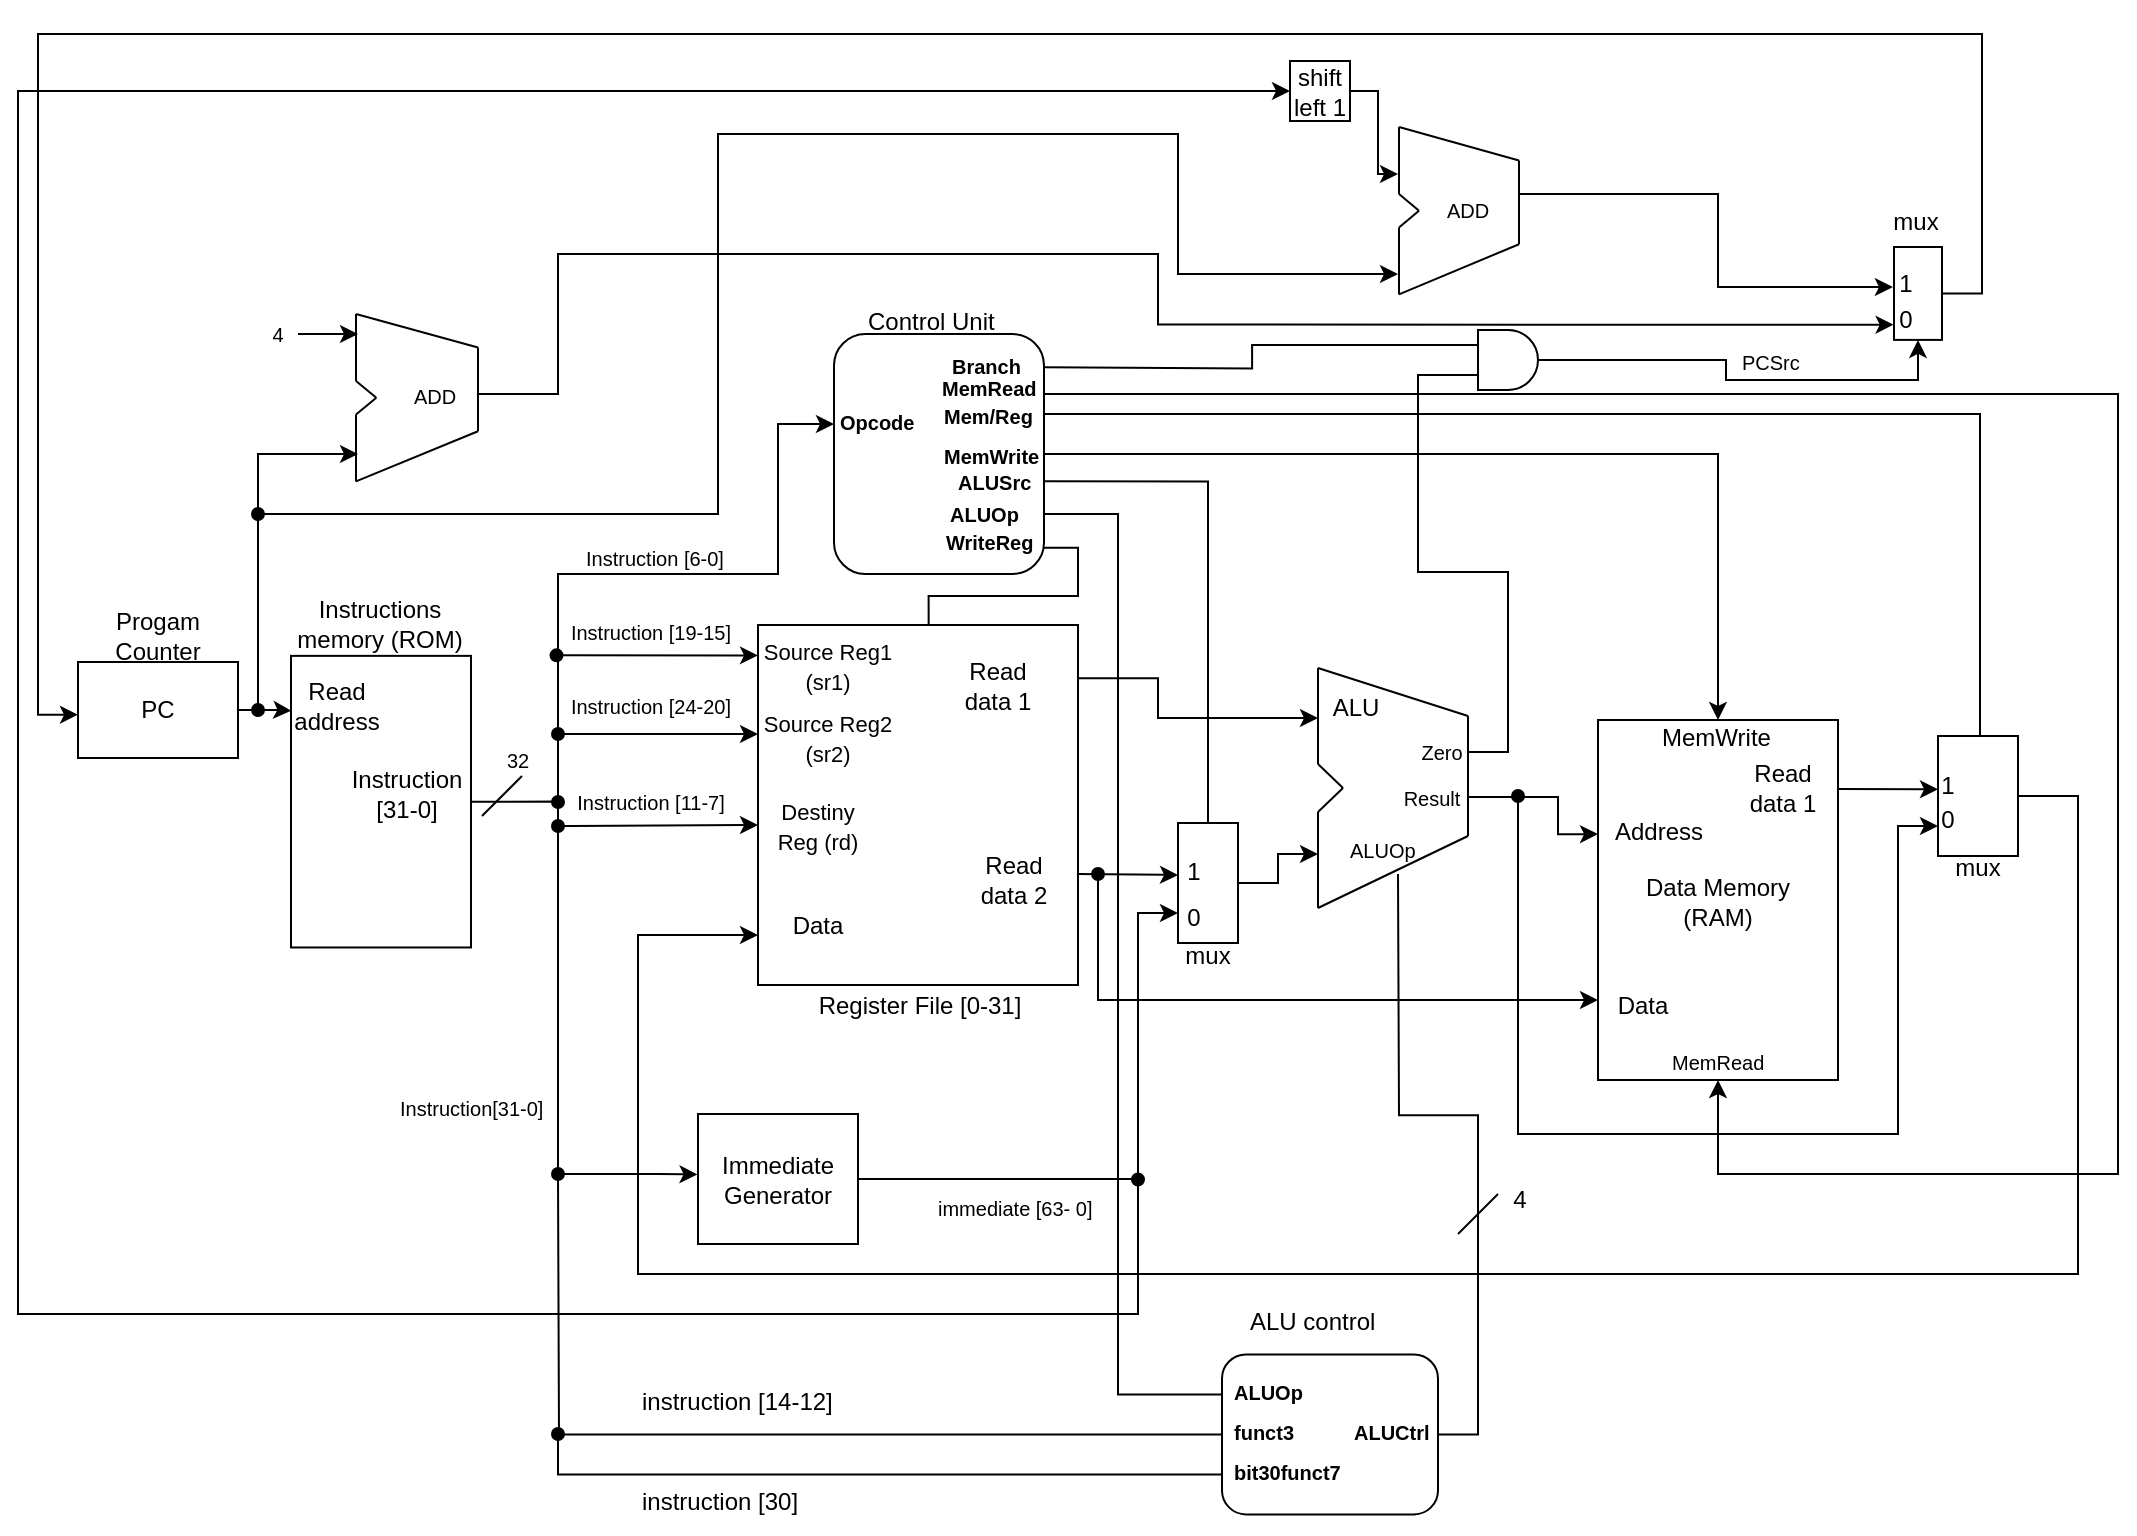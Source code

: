<mxfile version="10.7.2" type="device"><diagram id="mj_oz8QEt7Zsl4Vvilyi" name="Page-1"><mxGraphModel dx="1394" dy="848" grid="1" gridSize="10" guides="1" tooltips="1" connect="1" arrows="1" fold="1" page="1" pageScale="1" pageWidth="1100" pageHeight="850" background="none" math="0" shadow="0"><root><mxCell id="0"/><mxCell id="1" parent="0"/><mxCell id="WeGHuhv9H_qNuYsUMLio-30" value="" style="endArrow=classic;html=1;exitX=1;exitY=0.147;exitDx=0;exitDy=0;exitPerimeter=0;" parent="1" edge="1"><mxGeometry width="50" height="50" relative="1" as="geometry"><mxPoint x="559.953" y="459.988" as="sourcePoint"/><mxPoint x="610" y="460.5" as="targetPoint"/></mxGeometry></mxCell><mxCell id="WeGHuhv9H_qNuYsUMLio-42" value="" style="group" parent="1" vertex="1" connectable="0"><mxGeometry x="400" y="315.5" width="160" height="200" as="geometry"/></mxCell><mxCell id="WeGHuhv9H_qNuYsUMLio-41" value="" style="group" parent="WeGHuhv9H_qNuYsUMLio-42" vertex="1" connectable="0"><mxGeometry width="160" height="200" as="geometry"/></mxCell><mxCell id="WeGHuhv9H_qNuYsUMLio-5" value="" style="rounded=0;whiteSpace=wrap;html=1;" parent="WeGHuhv9H_qNuYsUMLio-41" vertex="1"><mxGeometry y="20" width="160" height="180" as="geometry"/></mxCell><mxCell id="WeGHuhv9H_qNuYsUMLio-6" value="&lt;font style=&quot;font-size: 11px&quot;&gt;Source Reg1 (sr1)&lt;/font&gt;" style="text;html=1;strokeColor=none;fillColor=none;align=center;verticalAlign=middle;whiteSpace=wrap;rounded=0;" parent="WeGHuhv9H_qNuYsUMLio-41" vertex="1"><mxGeometry y="30" width="70" height="20" as="geometry"/></mxCell><mxCell id="WeGHuhv9H_qNuYsUMLio-11" value="&lt;font style=&quot;font-size: 11px&quot;&gt;Source Reg2 (sr2)&lt;/font&gt;" style="text;html=1;strokeColor=none;fillColor=none;align=center;verticalAlign=middle;whiteSpace=wrap;rounded=0;" parent="WeGHuhv9H_qNuYsUMLio-41" vertex="1"><mxGeometry y="66" width="70" height="20" as="geometry"/></mxCell><mxCell id="WeGHuhv9H_qNuYsUMLio-12" value="&lt;font style=&quot;font-size: 11px&quot;&gt;Destiny Reg (rd)&lt;/font&gt;" style="text;html=1;strokeColor=none;fillColor=none;align=center;verticalAlign=middle;whiteSpace=wrap;rounded=0;" parent="WeGHuhv9H_qNuYsUMLio-41" vertex="1"><mxGeometry y="110" width="60" height="20" as="geometry"/></mxCell><mxCell id="WeGHuhv9H_qNuYsUMLio-13" value="Data" style="text;html=1;strokeColor=none;fillColor=none;align=center;verticalAlign=middle;whiteSpace=wrap;rounded=0;" parent="WeGHuhv9H_qNuYsUMLio-41" vertex="1"><mxGeometry y="160" width="60" height="20" as="geometry"/></mxCell><mxCell id="WeGHuhv9H_qNuYsUMLio-14" value="Read &lt;br&gt;data 1" style="text;html=1;strokeColor=none;fillColor=none;align=center;verticalAlign=middle;whiteSpace=wrap;rounded=0;" parent="WeGHuhv9H_qNuYsUMLio-41" vertex="1"><mxGeometry x="90" y="40" width="60" height="20" as="geometry"/></mxCell><mxCell id="WeGHuhv9H_qNuYsUMLio-17" value="Read&lt;br&gt;data 2&lt;br&gt;" style="text;html=1;strokeColor=none;fillColor=none;align=center;verticalAlign=middle;whiteSpace=wrap;rounded=0;" parent="WeGHuhv9H_qNuYsUMLio-41" vertex="1"><mxGeometry x="98" y="137.5" width="60" height="20" as="geometry"/></mxCell><mxCell id="WeGHuhv9H_qNuYsUMLio-62" value="" style="group" parent="1" vertex="1" connectable="0"><mxGeometry x="680" y="357" width="80" height="129" as="geometry"/></mxCell><mxCell id="WeGHuhv9H_qNuYsUMLio-54" value="" style="group" parent="WeGHuhv9H_qNuYsUMLio-62" vertex="1" connectable="0"><mxGeometry width="80" height="129" as="geometry"/></mxCell><mxCell id="WeGHuhv9H_qNuYsUMLio-43" value="" style="endArrow=none;html=1;" parent="WeGHuhv9H_qNuYsUMLio-54" edge="1"><mxGeometry width="50" height="50" relative="1" as="geometry"><mxPoint y="48" as="sourcePoint"/><mxPoint as="targetPoint"/></mxGeometry></mxCell><mxCell id="WeGHuhv9H_qNuYsUMLio-44" value="" style="endArrow=none;html=1;" parent="WeGHuhv9H_qNuYsUMLio-54" edge="1"><mxGeometry width="50" height="50" relative="1" as="geometry"><mxPoint x="12.5" y="60" as="sourcePoint"/><mxPoint y="48" as="targetPoint"/></mxGeometry></mxCell><mxCell id="WeGHuhv9H_qNuYsUMLio-48" value="" style="endArrow=none;html=1;" parent="WeGHuhv9H_qNuYsUMLio-54" edge="1"><mxGeometry width="50" height="50" relative="1" as="geometry"><mxPoint y="72" as="sourcePoint"/><mxPoint x="12.5" y="60" as="targetPoint"/></mxGeometry></mxCell><mxCell id="WeGHuhv9H_qNuYsUMLio-49" value="" style="endArrow=none;html=1;" parent="WeGHuhv9H_qNuYsUMLio-54" edge="1"><mxGeometry width="50" height="50" relative="1" as="geometry"><mxPoint y="120" as="sourcePoint"/><mxPoint y="72" as="targetPoint"/></mxGeometry></mxCell><mxCell id="WeGHuhv9H_qNuYsUMLio-50" value="" style="endArrow=none;html=1;" parent="WeGHuhv9H_qNuYsUMLio-54" edge="1"><mxGeometry width="50" height="50" relative="1" as="geometry"><mxPoint y="120" as="sourcePoint"/><mxPoint x="75" y="84" as="targetPoint"/></mxGeometry></mxCell><mxCell id="WeGHuhv9H_qNuYsUMLio-51" value="" style="endArrow=none;html=1;" parent="WeGHuhv9H_qNuYsUMLio-54" edge="1"><mxGeometry width="50" height="50" relative="1" as="geometry"><mxPoint as="sourcePoint"/><mxPoint x="75" y="24" as="targetPoint"/></mxGeometry></mxCell><mxCell id="WeGHuhv9H_qNuYsUMLio-52" value="" style="endArrow=none;html=1;" parent="WeGHuhv9H_qNuYsUMLio-54" edge="1"><mxGeometry width="50" height="50" relative="1" as="geometry"><mxPoint x="75" y="84" as="sourcePoint"/><mxPoint x="75" y="24" as="targetPoint"/></mxGeometry></mxCell><mxCell id="WeGHuhv9H_qNuYsUMLio-55" value="ALU" style="text;html=1;strokeColor=none;fillColor=none;align=center;verticalAlign=middle;whiteSpace=wrap;rounded=0;" parent="WeGHuhv9H_qNuYsUMLio-54" vertex="1"><mxGeometry y="10" width="37.5" height="20" as="geometry"/></mxCell><mxCell id="WeGHuhv9H_qNuYsUMLio-58" value="&lt;font style=&quot;font-size: 10px&quot;&gt;Zero&lt;/font&gt;" style="text;html=1;strokeColor=none;fillColor=none;align=center;verticalAlign=middle;whiteSpace=wrap;rounded=0;" parent="WeGHuhv9H_qNuYsUMLio-54" vertex="1"><mxGeometry x="48" y="35" width="28" height="14" as="geometry"/></mxCell><mxCell id="WeGHuhv9H_qNuYsUMLio-59" value="&lt;font style=&quot;font-size: 10px&quot;&gt;Result&lt;/font&gt;" style="text;html=1;strokeColor=none;fillColor=none;align=center;verticalAlign=middle;whiteSpace=wrap;rounded=0;" parent="WeGHuhv9H_qNuYsUMLio-54" vertex="1"><mxGeometry x="38.036" y="57.5" width="37.5" height="14" as="geometry"/></mxCell><mxCell id="WeGHuhv9H_qNuYsUMLio-312" value="&lt;font style=&quot;font-size: 10px&quot;&gt;ALUOp&lt;/font&gt;" style="text;html=1;" parent="WeGHuhv9H_qNuYsUMLio-54" vertex="1"><mxGeometry x="14" y="76.5" width="44" height="20" as="geometry"/></mxCell><mxCell id="WeGHuhv9H_qNuYsUMLio-81" value="" style="group" parent="1" vertex="1" connectable="0"><mxGeometry x="159" y="340" width="131" height="162" as="geometry"/></mxCell><mxCell id="WeGHuhv9H_qNuYsUMLio-82" value="" style="group" parent="WeGHuhv9H_qNuYsUMLio-81" vertex="1" connectable="0"><mxGeometry width="131" height="162" as="geometry"/></mxCell><mxCell id="WeGHuhv9H_qNuYsUMLio-91" value="" style="group" parent="WeGHuhv9H_qNuYsUMLio-82" vertex="1" connectable="0"><mxGeometry x="7.5" y="-9.72" width="90" height="166.455" as="geometry"/></mxCell><mxCell id="WeGHuhv9H_qNuYsUMLio-83" value="" style="rounded=0;whiteSpace=wrap;html=1;" parent="WeGHuhv9H_qNuYsUMLio-91" vertex="1"><mxGeometry y="20.655" width="90" height="145.8" as="geometry"/></mxCell><mxCell id="WeGHuhv9H_qNuYsUMLio-84" value="Read address" style="text;html=1;strokeColor=none;fillColor=none;align=center;verticalAlign=middle;whiteSpace=wrap;rounded=0;" parent="WeGHuhv9H_qNuYsUMLio-91" vertex="1"><mxGeometry y="37.755" width="45" height="16.2" as="geometry"/></mxCell><mxCell id="WeGHuhv9H_qNuYsUMLio-88" value="Instruction&lt;br&gt;[31-0]&lt;br&gt;" style="text;html=1;strokeColor=none;fillColor=none;align=center;verticalAlign=middle;whiteSpace=wrap;rounded=0;" parent="WeGHuhv9H_qNuYsUMLio-91" vertex="1"><mxGeometry x="35.375" y="82.07" width="45" height="16.2" as="geometry"/></mxCell><mxCell id="WeGHuhv9H_qNuYsUMLio-90" value="Instructions memory (ROM)" style="text;html=1;strokeColor=none;fillColor=none;align=center;verticalAlign=middle;whiteSpace=wrap;rounded=0;" parent="WeGHuhv9H_qNuYsUMLio-91" vertex="1"><mxGeometry x="1.875" y="-3" width="86.25" height="16.2" as="geometry"/></mxCell><mxCell id="WeGHuhv9H_qNuYsUMLio-132" value="" style="endArrow=none;html=1;" parent="WeGHuhv9H_qNuYsUMLio-82" edge="1"><mxGeometry width="50" height="50" relative="1" as="geometry"><mxPoint x="103" y="91" as="sourcePoint"/><mxPoint x="123" y="71" as="targetPoint"/></mxGeometry></mxCell><mxCell id="WeGHuhv9H_qNuYsUMLio-133" value="&lt;font style=&quot;font-size: 10px&quot;&gt;32&lt;/font&gt;" style="text;html=1;strokeColor=none;fillColor=none;align=center;verticalAlign=middle;whiteSpace=wrap;rounded=0;" parent="WeGHuhv9H_qNuYsUMLio-82" vertex="1"><mxGeometry x="111" y="52.5" width="20" height="20" as="geometry"/></mxCell><mxCell id="WeGHuhv9H_qNuYsUMLio-105" value="" style="edgeStyle=orthogonalEdgeStyle;rounded=0;orthogonalLoop=1;jettySize=auto;html=1;strokeWidth=1;entryX=0.002;entryY=0.188;entryDx=0;entryDy=0;entryPerimeter=0;" parent="1" source="WeGHuhv9H_qNuYsUMLio-104" target="WeGHuhv9H_qNuYsUMLio-83" edge="1"><mxGeometry relative="1" as="geometry"/></mxCell><mxCell id="WeGHuhv9H_qNuYsUMLio-126" style="edgeStyle=orthogonalEdgeStyle;rounded=0;orthogonalLoop=1;jettySize=auto;html=1;strokeWidth=1;startArrow=oval;startFill=1;" parent="1" edge="1"><mxGeometry relative="1" as="geometry"><mxPoint x="200" y="250" as="targetPoint"/><mxPoint x="150" y="378" as="sourcePoint"/><Array as="points"><mxPoint x="150" y="378"/><mxPoint x="150" y="250"/></Array></mxGeometry></mxCell><mxCell id="WeGHuhv9H_qNuYsUMLio-104" value="PC" style="rounded=0;whiteSpace=wrap;html=1;" parent="1" vertex="1"><mxGeometry x="60" y="354" width="80" height="48" as="geometry"/></mxCell><mxCell id="WeGHuhv9H_qNuYsUMLio-118" value="&lt;font style=&quot;font-size: 10px&quot;&gt;4&lt;/font&gt;" style="text;html=1;strokeColor=none;fillColor=none;align=center;verticalAlign=middle;whiteSpace=wrap;rounded=0;" parent="1" vertex="1"><mxGeometry x="150" y="180" width="20" height="20" as="geometry"/></mxCell><mxCell id="WeGHuhv9H_qNuYsUMLio-106" value="" style="group" parent="1" vertex="1" connectable="0"><mxGeometry x="199" y="180" width="61" height="90" as="geometry"/></mxCell><mxCell id="WeGHuhv9H_qNuYsUMLio-107" value="" style="group" parent="WeGHuhv9H_qNuYsUMLio-106" vertex="1" connectable="0"><mxGeometry width="61" height="90" as="geometry"/></mxCell><mxCell id="WeGHuhv9H_qNuYsUMLio-108" value="" style="endArrow=none;html=1;" parent="WeGHuhv9H_qNuYsUMLio-107" edge="1"><mxGeometry width="50" height="50" relative="1" as="geometry"><mxPoint y="33.488" as="sourcePoint"/><mxPoint as="targetPoint"/></mxGeometry></mxCell><mxCell id="WeGHuhv9H_qNuYsUMLio-109" value="" style="endArrow=none;html=1;" parent="WeGHuhv9H_qNuYsUMLio-107" edge="1"><mxGeometry width="50" height="50" relative="1" as="geometry"><mxPoint x="10.167" y="41.86" as="sourcePoint"/><mxPoint y="33.488" as="targetPoint"/></mxGeometry></mxCell><mxCell id="WeGHuhv9H_qNuYsUMLio-110" value="" style="endArrow=none;html=1;" parent="WeGHuhv9H_qNuYsUMLio-107" edge="1"><mxGeometry width="50" height="50" relative="1" as="geometry"><mxPoint y="50.233" as="sourcePoint"/><mxPoint x="10.167" y="41.86" as="targetPoint"/></mxGeometry></mxCell><mxCell id="WeGHuhv9H_qNuYsUMLio-111" value="" style="endArrow=none;html=1;" parent="WeGHuhv9H_qNuYsUMLio-107" edge="1"><mxGeometry width="50" height="50" relative="1" as="geometry"><mxPoint y="83.721" as="sourcePoint"/><mxPoint y="50.233" as="targetPoint"/></mxGeometry></mxCell><mxCell id="WeGHuhv9H_qNuYsUMLio-112" value="" style="endArrow=none;html=1;" parent="WeGHuhv9H_qNuYsUMLio-107" edge="1"><mxGeometry width="50" height="50" relative="1" as="geometry"><mxPoint y="83.721" as="sourcePoint"/><mxPoint x="61" y="58.605" as="targetPoint"/></mxGeometry></mxCell><mxCell id="WeGHuhv9H_qNuYsUMLio-113" value="" style="endArrow=none;html=1;" parent="WeGHuhv9H_qNuYsUMLio-107" edge="1"><mxGeometry width="50" height="50" relative="1" as="geometry"><mxPoint as="sourcePoint"/><mxPoint x="61" y="16.744" as="targetPoint"/></mxGeometry></mxCell><mxCell id="WeGHuhv9H_qNuYsUMLio-114" value="" style="endArrow=none;html=1;" parent="WeGHuhv9H_qNuYsUMLio-107" edge="1"><mxGeometry width="50" height="50" relative="1" as="geometry"><mxPoint x="61" y="58.605" as="sourcePoint"/><mxPoint x="61" y="16.744" as="targetPoint"/></mxGeometry></mxCell><mxCell id="WeGHuhv9H_qNuYsUMLio-117" value="&lt;font style=&quot;font-size: 10px&quot;&gt;ADD&lt;/font&gt;" style="text;html=1;strokeColor=none;fillColor=none;align=center;verticalAlign=middle;whiteSpace=wrap;rounded=0;" parent="WeGHuhv9H_qNuYsUMLio-107" vertex="1"><mxGeometry x="24.433" y="36.279" width="30.5" height="9.767" as="geometry"/></mxCell><mxCell id="WeGHuhv9H_qNuYsUMLio-129" value="" style="endArrow=classic;html=1;strokeWidth=1;exitX=1;exitY=0.5;exitDx=0;exitDy=0;" parent="1" source="WeGHuhv9H_qNuYsUMLio-118" edge="1"><mxGeometry width="50" height="50" relative="1" as="geometry"><mxPoint x="100" y="270" as="sourcePoint"/><mxPoint x="200" y="190" as="targetPoint"/></mxGeometry></mxCell><mxCell id="WeGHuhv9H_qNuYsUMLio-131" value="Progam Counter" style="text;html=1;strokeColor=none;fillColor=none;align=center;verticalAlign=middle;whiteSpace=wrap;rounded=0;" parent="1" vertex="1"><mxGeometry x="80" y="331" width="40" height="20" as="geometry"/></mxCell><mxCell id="WeGHuhv9H_qNuYsUMLio-134" style="edgeStyle=orthogonalEdgeStyle;rounded=0;orthogonalLoop=1;jettySize=auto;html=1;entryX=0;entryY=0.75;entryDx=0;entryDy=0;strokeWidth=1;exitX=1.003;exitY=0.148;exitDx=0;exitDy=0;exitPerimeter=0;" parent="1" source="WeGHuhv9H_qNuYsUMLio-5" target="WeGHuhv9H_qNuYsUMLio-55" edge="1"><mxGeometry relative="1" as="geometry"><Array as="points"><mxPoint x="600" y="362"/><mxPoint x="600" y="382"/></Array></mxGeometry></mxCell><mxCell id="WeGHuhv9H_qNuYsUMLio-153" style="edgeStyle=orthogonalEdgeStyle;rounded=0;orthogonalLoop=1;jettySize=auto;html=1;strokeWidth=1;entryX=0;entryY=0.75;entryDx=0;entryDy=0;startArrow=oval;startFill=1;" parent="1" target="WeGHuhv9H_qNuYsUMLio-149" edge="1"><mxGeometry relative="1" as="geometry"><mxPoint x="780" y="421" as="sourcePoint"/><Array as="points"><mxPoint x="780" y="590"/><mxPoint x="970" y="590"/><mxPoint x="970" y="436"/></Array></mxGeometry></mxCell><mxCell id="WeGHuhv9H_qNuYsUMLio-152" value="" style="endArrow=classic;html=1;strokeWidth=1;exitX=1.002;exitY=0.192;exitDx=0;exitDy=0;exitPerimeter=0;entryX=0;entryY=0.444;entryDx=0;entryDy=0;entryPerimeter=0;" parent="1" source="WeGHuhv9H_qNuYsUMLio-138" target="WeGHuhv9H_qNuYsUMLio-149" edge="1"><mxGeometry width="50" height="50" relative="1" as="geometry"><mxPoint x="970" y="510" as="sourcePoint"/><mxPoint x="1020" y="460" as="targetPoint"/></mxGeometry></mxCell><mxCell id="WeGHuhv9H_qNuYsUMLio-158" value="" style="group" parent="1" vertex="1" connectable="0"><mxGeometry x="990" y="391" width="40" height="77.5" as="geometry"/></mxCell><mxCell id="WeGHuhv9H_qNuYsUMLio-149" value="" style="rounded=0;whiteSpace=wrap;html=1;" parent="WeGHuhv9H_qNuYsUMLio-158" vertex="1"><mxGeometry width="40" height="60" as="geometry"/></mxCell><mxCell id="WeGHuhv9H_qNuYsUMLio-155" value="1&lt;br&gt;" style="text;html=1;strokeColor=none;fillColor=none;align=center;verticalAlign=middle;whiteSpace=wrap;rounded=0;" parent="WeGHuhv9H_qNuYsUMLio-158" vertex="1"><mxGeometry y="13" width="10" height="23" as="geometry"/></mxCell><mxCell id="WeGHuhv9H_qNuYsUMLio-156" value="0&lt;br&gt;" style="text;html=1;strokeColor=none;fillColor=none;align=center;verticalAlign=middle;whiteSpace=wrap;rounded=0;" parent="WeGHuhv9H_qNuYsUMLio-158" vertex="1"><mxGeometry y="30" width="10" height="23" as="geometry"/></mxCell><mxCell id="WeGHuhv9H_qNuYsUMLio-157" value="mux&lt;br&gt;" style="text;html=1;strokeColor=none;fillColor=none;align=center;verticalAlign=middle;whiteSpace=wrap;rounded=0;" parent="WeGHuhv9H_qNuYsUMLio-158" vertex="1"><mxGeometry x="5" y="54.5" width="30" height="23" as="geometry"/></mxCell><mxCell id="WeGHuhv9H_qNuYsUMLio-159" value="" style="group" parent="1" vertex="1" connectable="0"><mxGeometry x="610" y="434.5" width="40" height="77.5" as="geometry"/></mxCell><mxCell id="WeGHuhv9H_qNuYsUMLio-160" value="" style="rounded=0;whiteSpace=wrap;html=1;" parent="WeGHuhv9H_qNuYsUMLio-159" vertex="1"><mxGeometry width="30" height="60" as="geometry"/></mxCell><mxCell id="WeGHuhv9H_qNuYsUMLio-161" value="1&lt;br&gt;" style="text;html=1;strokeColor=none;fillColor=none;align=center;verticalAlign=middle;whiteSpace=wrap;rounded=0;" parent="WeGHuhv9H_qNuYsUMLio-159" vertex="1"><mxGeometry x="3" y="13" width="10" height="23" as="geometry"/></mxCell><mxCell id="WeGHuhv9H_qNuYsUMLio-162" value="0&lt;br&gt;" style="text;html=1;strokeColor=none;fillColor=none;align=center;verticalAlign=middle;whiteSpace=wrap;rounded=0;" parent="WeGHuhv9H_qNuYsUMLio-159" vertex="1"><mxGeometry x="3" y="36" width="10" height="23" as="geometry"/></mxCell><mxCell id="WeGHuhv9H_qNuYsUMLio-163" value="mux&lt;br&gt;" style="text;html=1;strokeColor=none;fillColor=none;align=center;verticalAlign=middle;whiteSpace=wrap;rounded=0;" parent="WeGHuhv9H_qNuYsUMLio-159" vertex="1"><mxGeometry y="54.5" width="30" height="23" as="geometry"/></mxCell><mxCell id="WeGHuhv9H_qNuYsUMLio-164" style="edgeStyle=orthogonalEdgeStyle;rounded=0;orthogonalLoop=1;jettySize=auto;html=1;strokeWidth=1;" parent="1" source="WeGHuhv9H_qNuYsUMLio-160" edge="1"><mxGeometry relative="1" as="geometry"><mxPoint x="680" y="450" as="targetPoint"/><Array as="points"><mxPoint x="660" y="465"/><mxPoint x="660" y="450"/></Array></mxGeometry></mxCell><mxCell id="WeGHuhv9H_qNuYsUMLio-165" style="edgeStyle=orthogonalEdgeStyle;rounded=0;orthogonalLoop=1;jettySize=auto;html=1;entryX=0;entryY=0.317;entryDx=0;entryDy=0;entryPerimeter=0;strokeWidth=1;" parent="1" source="WeGHuhv9H_qNuYsUMLio-59" target="WeGHuhv9H_qNuYsUMLio-138" edge="1"><mxGeometry relative="1" as="geometry"><Array as="points"><mxPoint x="800" y="421"/><mxPoint x="800" y="440"/></Array></mxGeometry></mxCell><mxCell id="WeGHuhv9H_qNuYsUMLio-166" style="edgeStyle=orthogonalEdgeStyle;rounded=0;orthogonalLoop=1;jettySize=auto;html=1;strokeWidth=1;startArrow=oval;startFill=1;" parent="1" target="WeGHuhv9H_qNuYsUMLio-142" edge="1"><mxGeometry relative="1" as="geometry"><mxPoint x="570" y="460" as="sourcePoint"/><Array as="points"><mxPoint x="570" y="460"/><mxPoint x="570" y="523"/></Array></mxGeometry></mxCell><mxCell id="WeGHuhv9H_qNuYsUMLio-169" style="edgeStyle=orthogonalEdgeStyle;rounded=0;orthogonalLoop=1;jettySize=auto;html=1;entryX=0;entryY=0.75;entryDx=0;entryDy=0;strokeWidth=1;exitX=1;exitY=0.5;exitDx=0;exitDy=0;" parent="1" source="WeGHuhv9H_qNuYsUMLio-149" target="WeGHuhv9H_qNuYsUMLio-13" edge="1"><mxGeometry relative="1" as="geometry"><Array as="points"><mxPoint x="1060" y="421"/><mxPoint x="1060" y="660"/><mxPoint x="340" y="660"/><mxPoint x="340" y="491"/></Array></mxGeometry></mxCell><mxCell id="WeGHuhv9H_qNuYsUMLio-185" style="edgeStyle=orthogonalEdgeStyle;rounded=0;orthogonalLoop=1;jettySize=auto;html=1;exitX=1;exitY=0.5;exitDx=0;exitDy=0;entryX=0;entryY=0.75;entryDx=0;entryDy=0;strokeWidth=1;" parent="1" source="WeGHuhv9H_qNuYsUMLio-170" target="WeGHuhv9H_qNuYsUMLio-160" edge="1"><mxGeometry relative="1" as="geometry"><Array as="points"><mxPoint x="590" y="613"/><mxPoint x="590" y="480"/></Array></mxGeometry></mxCell><mxCell id="WeGHuhv9H_qNuYsUMLio-170" value="Immediate&lt;br&gt;Generator&lt;br&gt;" style="rounded=0;whiteSpace=wrap;html=1;" parent="1" vertex="1"><mxGeometry x="370" y="580" width="80" height="65" as="geometry"/></mxCell><mxCell id="WeGHuhv9H_qNuYsUMLio-172" style="edgeStyle=orthogonalEdgeStyle;rounded=0;orthogonalLoop=1;jettySize=auto;html=1;entryX=0;entryY=0.25;entryDx=0;entryDy=0;strokeWidth=1;exitX=-0.008;exitY=1.114;exitDx=0;exitDy=0;exitPerimeter=0;startArrow=oval;startFill=1;" parent="1" source="WeGHuhv9H_qNuYsUMLio-245" target="WeGHuhv9H_qNuYsUMLio-6" edge="1"><mxGeometry relative="1" as="geometry"><mxPoint x="300" y="356" as="sourcePoint"/><Array as="points"><mxPoint x="400" y="350"/><mxPoint x="400" y="350"/></Array></mxGeometry></mxCell><mxCell id="WeGHuhv9H_qNuYsUMLio-173" style="edgeStyle=orthogonalEdgeStyle;rounded=0;orthogonalLoop=1;jettySize=auto;html=1;entryX=0;entryY=0.425;entryDx=0;entryDy=0;entryPerimeter=0;strokeWidth=1;startArrow=oval;startFill=1;" parent="1" target="WeGHuhv9H_qNuYsUMLio-11" edge="1"><mxGeometry relative="1" as="geometry"><mxPoint x="300" y="390" as="sourcePoint"/><Array as="points"><mxPoint x="300" y="390"/></Array></mxGeometry></mxCell><mxCell id="WeGHuhv9H_qNuYsUMLio-174" style="edgeStyle=orthogonalEdgeStyle;rounded=0;orthogonalLoop=1;jettySize=auto;html=1;entryX=0;entryY=0.5;entryDx=0;entryDy=0;strokeWidth=1;startArrow=oval;startFill=1;" parent="1" target="WeGHuhv9H_qNuYsUMLio-12" edge="1"><mxGeometry relative="1" as="geometry"><mxPoint x="300" y="436" as="sourcePoint"/><Array as="points"><mxPoint x="307" y="436"/><mxPoint x="307" y="436"/></Array></mxGeometry></mxCell><mxCell id="WeGHuhv9H_qNuYsUMLio-182" style="edgeStyle=orthogonalEdgeStyle;rounded=0;orthogonalLoop=1;jettySize=auto;html=1;exitX=1;exitY=0.5;exitDx=0;exitDy=0;strokeWidth=1;entryX=-0.003;entryY=0.465;entryDx=0;entryDy=0;entryPerimeter=0;" parent="1" source="WeGHuhv9H_qNuYsUMLio-83" target="WeGHuhv9H_qNuYsUMLio-170" edge="1"><mxGeometry relative="1" as="geometry"><mxPoint x="360" y="607" as="targetPoint"/><Array as="points"><mxPoint x="300" y="424"/><mxPoint x="300" y="610"/><mxPoint x="350" y="610"/></Array></mxGeometry></mxCell><mxCell id="WeGHuhv9H_qNuYsUMLio-215" style="edgeStyle=orthogonalEdgeStyle;rounded=0;orthogonalLoop=1;jettySize=auto;html=1;strokeWidth=1;startArrow=oval;startFill=1;" parent="1" edge="1"><mxGeometry relative="1" as="geometry"><mxPoint x="720" y="160" as="targetPoint"/><mxPoint x="150" y="280" as="sourcePoint"/><Array as="points"><mxPoint x="380" y="280"/><mxPoint x="380" y="90"/><mxPoint x="610" y="90"/><mxPoint x="610" y="160"/></Array></mxGeometry></mxCell><mxCell id="WeGHuhv9H_qNuYsUMLio-216" value="" style="group" parent="1" vertex="1" connectable="0"><mxGeometry x="666" y="23.5" width="40" height="71" as="geometry"/></mxCell><mxCell id="WeGHuhv9H_qNuYsUMLio-217" value="shift&lt;br&gt;left 1&lt;br&gt;" style="rounded=0;whiteSpace=wrap;html=1;" parent="WeGHuhv9H_qNuYsUMLio-216" vertex="1"><mxGeometry y="30" width="30" height="30" as="geometry"/></mxCell><mxCell id="WeGHuhv9H_qNuYsUMLio-236" value="" style="group" parent="1" vertex="1" connectable="0"><mxGeometry x="966.5" y="124.694" width="33.5" height="91.806" as="geometry"/></mxCell><mxCell id="WeGHuhv9H_qNuYsUMLio-223" value="" style="group" parent="WeGHuhv9H_qNuYsUMLio-236" vertex="1" connectable="0"><mxGeometry x="1.5" y="21.806" width="32" height="60" as="geometry"/></mxCell><mxCell id="WeGHuhv9H_qNuYsUMLio-224" value="" style="rounded=0;whiteSpace=wrap;html=1;" parent="WeGHuhv9H_qNuYsUMLio-223" vertex="1"><mxGeometry width="24" height="46.452" as="geometry"/></mxCell><mxCell id="WeGHuhv9H_qNuYsUMLio-225" value="1&lt;br&gt;" style="text;html=1;strokeColor=none;fillColor=none;align=center;verticalAlign=middle;whiteSpace=wrap;rounded=0;" parent="WeGHuhv9H_qNuYsUMLio-223" vertex="1"><mxGeometry x="2.4" y="10.065" width="8" height="17.806" as="geometry"/></mxCell><mxCell id="WeGHuhv9H_qNuYsUMLio-226" value="0&lt;br&gt;" style="text;html=1;strokeColor=none;fillColor=none;align=center;verticalAlign=middle;whiteSpace=wrap;rounded=0;" parent="WeGHuhv9H_qNuYsUMLio-223" vertex="1"><mxGeometry x="2.4" y="27.871" width="8" height="17.806" as="geometry"/></mxCell><mxCell id="WeGHuhv9H_qNuYsUMLio-227" value="mux&lt;br&gt;" style="text;html=1;strokeColor=none;fillColor=none;align=center;verticalAlign=middle;whiteSpace=wrap;rounded=0;" parent="WeGHuhv9H_qNuYsUMLio-236" vertex="1"><mxGeometry width="24" height="17.806" as="geometry"/></mxCell><mxCell id="WeGHuhv9H_qNuYsUMLio-239" style="edgeStyle=orthogonalEdgeStyle;rounded=0;comic=0;orthogonalLoop=1;jettySize=auto;html=1;entryX=-0.023;entryY=0.431;entryDx=0;entryDy=0;shadow=0;strokeWidth=1;entryPerimeter=0;" parent="1" target="WeGHuhv9H_qNuYsUMLio-224" edge="1"><mxGeometry relative="1" as="geometry"><mxPoint x="780" y="120" as="sourcePoint"/><Array as="points"><mxPoint x="880" y="120"/><mxPoint x="880" y="167"/></Array></mxGeometry></mxCell><mxCell id="WeGHuhv9H_qNuYsUMLio-255" style="edgeStyle=orthogonalEdgeStyle;rounded=0;comic=0;orthogonalLoop=1;jettySize=auto;html=1;entryX=0.5;entryY=0;entryDx=0;entryDy=0;shadow=0;strokeWidth=1;endArrow=none;endFill=0;exitX=1.001;exitY=0.614;exitDx=0;exitDy=0;exitPerimeter=0;" parent="1" source="WeGHuhv9H_qNuYsUMLio-240" target="WeGHuhv9H_qNuYsUMLio-160" edge="1"><mxGeometry relative="1" as="geometry"><mxPoint x="544" y="264" as="sourcePoint"/></mxGeometry></mxCell><mxCell id="WeGHuhv9H_qNuYsUMLio-260" style="edgeStyle=orthogonalEdgeStyle;rounded=0;comic=0;orthogonalLoop=1;jettySize=auto;html=1;entryX=0.534;entryY=-0.002;entryDx=0;entryDy=0;entryPerimeter=0;shadow=0;startArrow=none;startFill=0;strokeWidth=1;endArrow=none;endFill=0;exitX=0.994;exitY=0.891;exitDx=0;exitDy=0;exitPerimeter=0;" parent="1" source="WeGHuhv9H_qNuYsUMLio-240" edge="1"><mxGeometry relative="1" as="geometry"><mxPoint x="542.333" y="280.167" as="sourcePoint"/><mxPoint x="485.333" y="335.5" as="targetPoint"/><Array as="points"><mxPoint x="560" y="297"/><mxPoint x="560" y="321"/><mxPoint x="485" y="321"/></Array></mxGeometry></mxCell><mxCell id="WeGHuhv9H_qNuYsUMLio-265" style="edgeStyle=orthogonalEdgeStyle;rounded=0;comic=0;orthogonalLoop=1;jettySize=auto;html=1;shadow=0;startArrow=none;startFill=0;endArrow=none;endFill=0;strokeWidth=1;entryX=0.5;entryY=0;entryDx=0;entryDy=0;" parent="1" source="WeGHuhv9H_qNuYsUMLio-240" target="WeGHuhv9H_qNuYsUMLio-149" edge="1"><mxGeometry relative="1" as="geometry"><mxPoint x="800" y="300" as="targetPoint"/><Array as="points"><mxPoint x="1011" y="230"/><mxPoint x="1011" y="391"/></Array></mxGeometry></mxCell><mxCell id="WeGHuhv9H_qNuYsUMLio-274" style="edgeStyle=orthogonalEdgeStyle;rounded=0;comic=0;orthogonalLoop=1;jettySize=auto;html=1;exitX=1;exitY=0.5;exitDx=0;exitDy=0;entryX=0.5;entryY=0;entryDx=0;entryDy=0;shadow=0;startArrow=none;startFill=0;endArrow=classic;endFill=1;strokeWidth=1;" parent="1" source="WeGHuhv9H_qNuYsUMLio-240" target="WeGHuhv9H_qNuYsUMLio-138" edge="1"><mxGeometry relative="1" as="geometry"><Array as="points"><mxPoint x="880" y="250"/></Array></mxGeometry></mxCell><mxCell id="WeGHuhv9H_qNuYsUMLio-276" style="edgeStyle=orthogonalEdgeStyle;rounded=0;comic=0;orthogonalLoop=1;jettySize=auto;html=1;exitX=1;exitY=0.25;exitDx=0;exitDy=0;entryX=0.5;entryY=1;entryDx=0;entryDy=0;shadow=0;startArrow=none;startFill=0;endArrow=classic;endFill=1;strokeWidth=1;" parent="1" source="WeGHuhv9H_qNuYsUMLio-240" target="WeGHuhv9H_qNuYsUMLio-138" edge="1"><mxGeometry relative="1" as="geometry"><Array as="points"><mxPoint x="1080" y="220"/><mxPoint x="1080" y="610"/><mxPoint x="880" y="610"/></Array></mxGeometry></mxCell><mxCell id="WeGHuhv9H_qNuYsUMLio-290" style="edgeStyle=orthogonalEdgeStyle;rounded=0;comic=0;orthogonalLoop=1;jettySize=auto;html=1;shadow=0;startArrow=none;startFill=0;endArrow=none;endFill=0;strokeWidth=1;exitX=1.01;exitY=0.139;exitDx=0;exitDy=0;exitPerimeter=0;entryX=0;entryY=0.25;entryDx=0;entryDy=0;entryPerimeter=0;" parent="1" target="WeGHuhv9H_qNuYsUMLio-289" edge="1"><mxGeometry relative="1" as="geometry"><mxPoint x="543.146" y="206.65" as="sourcePoint"/><mxPoint x="749" y="196" as="targetPoint"/></mxGeometry></mxCell><mxCell id="WeGHuhv9H_qNuYsUMLio-241" style="edgeStyle=orthogonalEdgeStyle;rounded=0;comic=0;orthogonalLoop=1;jettySize=auto;html=1;exitX=0;exitY=0.5;exitDx=0;exitDy=0;shadow=0;strokeWidth=1;startArrow=oval;startFill=1;" parent="1" source="WeGHuhv9H_qNuYsUMLio-242" edge="1"><mxGeometry relative="1" as="geometry"><mxPoint x="438" y="235" as="targetPoint"/><Array as="points"><mxPoint x="300" y="310"/><mxPoint x="410" y="310"/><mxPoint x="410" y="235"/></Array></mxGeometry></mxCell><mxCell id="WeGHuhv9H_qNuYsUMLio-242" value="&lt;font style=&quot;font-size: 10px&quot;&gt;Instruction [11-7]&lt;/font&gt;&lt;br&gt;" style="text;html=1;strokeColor=none;fillColor=none;align=center;verticalAlign=middle;whiteSpace=wrap;rounded=0;" parent="1" vertex="1"><mxGeometry x="300" y="414.5" width="93" height="19" as="geometry"/></mxCell><mxCell id="WeGHuhv9H_qNuYsUMLio-243" value="&lt;font style=&quot;font-size: 10px&quot;&gt;Instruction [24-20]&lt;/font&gt;&lt;br&gt;" style="text;html=1;strokeColor=none;fillColor=none;align=center;verticalAlign=middle;whiteSpace=wrap;rounded=0;" parent="1" vertex="1"><mxGeometry x="300" y="366.5" width="93" height="19" as="geometry"/></mxCell><mxCell id="WeGHuhv9H_qNuYsUMLio-245" value="&lt;font style=&quot;font-size: 10px&quot;&gt;Instruction [19-15]&lt;/font&gt;&lt;br&gt;" style="text;html=1;strokeColor=none;fillColor=none;align=center;verticalAlign=middle;whiteSpace=wrap;rounded=0;" parent="1" vertex="1"><mxGeometry x="300" y="329.5" width="93" height="19" as="geometry"/></mxCell><mxCell id="WeGHuhv9H_qNuYsUMLio-249" value="&lt;font style=&quot;font-size: 10px&quot;&gt;Instruction[31-0]&lt;/font&gt;" style="text;html=1;" parent="1" vertex="1"><mxGeometry x="219" y="563" width="83" height="30" as="geometry"/></mxCell><mxCell id="WeGHuhv9H_qNuYsUMLio-250" value="&lt;font style=&quot;font-size: 10px&quot;&gt;immediate [63- 0]&lt;/font&gt;" style="text;html=1;" parent="1" vertex="1"><mxGeometry x="488" y="613" width="82" height="30" as="geometry"/></mxCell><mxCell id="WeGHuhv9H_qNuYsUMLio-251" value="&lt;font style=&quot;font-size: 10px&quot;&gt;Instruction [6-0]&lt;/font&gt;&lt;br&gt;" style="text;html=1;strokeColor=none;fillColor=none;align=center;verticalAlign=middle;whiteSpace=wrap;rounded=0;" parent="1" vertex="1"><mxGeometry x="302" y="292.5" width="93" height="19" as="geometry"/></mxCell><mxCell id="WeGHuhv9H_qNuYsUMLio-18" value="Register File [0-31]" style="text;html=1;strokeColor=none;fillColor=none;align=center;verticalAlign=middle;whiteSpace=wrap;rounded=0;" parent="1" vertex="1"><mxGeometry x="426" y="515.5" width="110" height="20" as="geometry"/></mxCell><mxCell id="WeGHuhv9H_qNuYsUMLio-201" value="" style="group" parent="1" vertex="1" connectable="0"><mxGeometry x="720.5" y="86.5" width="60" height="90" as="geometry"/></mxCell><mxCell id="WeGHuhv9H_qNuYsUMLio-202" value="" style="group" parent="WeGHuhv9H_qNuYsUMLio-201" vertex="1" connectable="0"><mxGeometry width="60" height="90" as="geometry"/></mxCell><mxCell id="WeGHuhv9H_qNuYsUMLio-203" value="" style="endArrow=none;html=1;" parent="WeGHuhv9H_qNuYsUMLio-202" edge="1"><mxGeometry width="50" height="50" relative="1" as="geometry"><mxPoint y="33.488" as="sourcePoint"/><mxPoint as="targetPoint"/></mxGeometry></mxCell><mxCell id="WeGHuhv9H_qNuYsUMLio-204" value="" style="endArrow=none;html=1;" parent="WeGHuhv9H_qNuYsUMLio-202" edge="1"><mxGeometry width="50" height="50" relative="1" as="geometry"><mxPoint x="10.0" y="41.86" as="sourcePoint"/><mxPoint y="33.488" as="targetPoint"/></mxGeometry></mxCell><mxCell id="WeGHuhv9H_qNuYsUMLio-205" value="" style="endArrow=none;html=1;" parent="WeGHuhv9H_qNuYsUMLio-202" edge="1"><mxGeometry width="50" height="50" relative="1" as="geometry"><mxPoint y="50.233" as="sourcePoint"/><mxPoint x="10.0" y="41.86" as="targetPoint"/></mxGeometry></mxCell><mxCell id="WeGHuhv9H_qNuYsUMLio-206" value="" style="endArrow=none;html=1;" parent="WeGHuhv9H_qNuYsUMLio-202" edge="1"><mxGeometry width="50" height="50" relative="1" as="geometry"><mxPoint y="83.721" as="sourcePoint"/><mxPoint y="50.233" as="targetPoint"/></mxGeometry></mxCell><mxCell id="WeGHuhv9H_qNuYsUMLio-207" value="" style="endArrow=none;html=1;" parent="WeGHuhv9H_qNuYsUMLio-202" edge="1"><mxGeometry width="50" height="50" relative="1" as="geometry"><mxPoint y="83.721" as="sourcePoint"/><mxPoint x="60" y="58.605" as="targetPoint"/></mxGeometry></mxCell><mxCell id="WeGHuhv9H_qNuYsUMLio-208" value="" style="endArrow=none;html=1;" parent="WeGHuhv9H_qNuYsUMLio-202" edge="1"><mxGeometry width="50" height="50" relative="1" as="geometry"><mxPoint as="sourcePoint"/><mxPoint x="60" y="16.744" as="targetPoint"/></mxGeometry></mxCell><mxCell id="WeGHuhv9H_qNuYsUMLio-209" value="" style="endArrow=none;html=1;" parent="WeGHuhv9H_qNuYsUMLio-202" edge="1"><mxGeometry width="50" height="50" relative="1" as="geometry"><mxPoint x="60" y="58.605" as="sourcePoint"/><mxPoint x="60" y="16.744" as="targetPoint"/></mxGeometry></mxCell><mxCell id="WeGHuhv9H_qNuYsUMLio-210" value="&lt;font style=&quot;font-size: 10px&quot;&gt;ADD&lt;/font&gt;" style="text;html=1;strokeColor=none;fillColor=none;align=center;verticalAlign=middle;whiteSpace=wrap;rounded=0;" parent="WeGHuhv9H_qNuYsUMLio-202" vertex="1"><mxGeometry x="19.878" y="36.279" width="30" height="9.767" as="geometry"/></mxCell><mxCell id="WeGHuhv9H_qNuYsUMLio-268" style="edgeStyle=orthogonalEdgeStyle;rounded=0;comic=0;orthogonalLoop=1;jettySize=auto;html=1;exitX=0;exitY=0.5;exitDx=0;exitDy=0;shadow=0;startArrow=oval;startFill=1;endArrow=classic;endFill=1;strokeWidth=1;entryX=0;entryY=0.5;entryDx=0;entryDy=0;" parent="1" target="WeGHuhv9H_qNuYsUMLio-217" edge="1"><mxGeometry relative="1" as="geometry"><mxPoint x="660" y="70" as="targetPoint"/><mxPoint x="590" y="612.759" as="sourcePoint"/><Array as="points"><mxPoint x="590" y="680"/><mxPoint x="30" y="680"/><mxPoint x="30" y="69"/></Array></mxGeometry></mxCell><mxCell id="WeGHuhv9H_qNuYsUMLio-269" style="edgeStyle=orthogonalEdgeStyle;rounded=0;comic=0;orthogonalLoop=1;jettySize=auto;html=1;exitX=1;exitY=0.5;exitDx=0;exitDy=0;shadow=0;startArrow=none;startFill=0;endArrow=classic;endFill=1;strokeWidth=1;" parent="1" source="WeGHuhv9H_qNuYsUMLio-217" edge="1"><mxGeometry relative="1" as="geometry"><mxPoint x="720" y="110.0" as="targetPoint"/><Array as="points"><mxPoint x="710" y="69"/><mxPoint x="710" y="110"/></Array></mxGeometry></mxCell><mxCell id="WeGHuhv9H_qNuYsUMLio-271" style="edgeStyle=orthogonalEdgeStyle;rounded=0;comic=0;orthogonalLoop=1;jettySize=auto;html=1;shadow=0;startArrow=none;startFill=0;endArrow=classic;endFill=1;strokeWidth=1;entryX=-0.008;entryY=0.836;entryDx=0;entryDy=0;entryPerimeter=0;" parent="1" target="WeGHuhv9H_qNuYsUMLio-224" edge="1"><mxGeometry relative="1" as="geometry"><mxPoint x="640" y="190" as="targetPoint"/><mxPoint x="260" y="220" as="sourcePoint"/><Array as="points"><mxPoint x="300" y="220"/><mxPoint x="300" y="150"/><mxPoint x="600" y="150"/><mxPoint x="600" y="185"/></Array></mxGeometry></mxCell><mxCell id="WeGHuhv9H_qNuYsUMLio-272" style="edgeStyle=orthogonalEdgeStyle;rounded=0;comic=0;orthogonalLoop=1;jettySize=auto;html=1;exitX=1;exitY=0.5;exitDx=0;exitDy=0;entryX=0;entryY=0.549;entryDx=0;entryDy=0;shadow=0;startArrow=none;startFill=0;endArrow=classic;endFill=1;strokeWidth=1;entryPerimeter=0;" parent="1" source="WeGHuhv9H_qNuYsUMLio-224" target="WeGHuhv9H_qNuYsUMLio-104" edge="1"><mxGeometry relative="1" as="geometry"><Array as="points"><mxPoint x="1012" y="170"/><mxPoint x="1012" y="40"/><mxPoint x="40" y="40"/><mxPoint x="40" y="380"/></Array></mxGeometry></mxCell><mxCell id="WeGHuhv9H_qNuYsUMLio-273" value="" style="group" parent="1" vertex="1" connectable="0"><mxGeometry x="820" y="363" width="120" height="200" as="geometry"/></mxCell><mxCell id="WeGHuhv9H_qNuYsUMLio-136" value="" style="group" parent="WeGHuhv9H_qNuYsUMLio-273" vertex="1" connectable="0"><mxGeometry width="120" height="200" as="geometry"/></mxCell><mxCell id="WeGHuhv9H_qNuYsUMLio-137" value="" style="group" parent="WeGHuhv9H_qNuYsUMLio-136" vertex="1" connectable="0"><mxGeometry width="120" height="200" as="geometry"/></mxCell><mxCell id="WeGHuhv9H_qNuYsUMLio-138" value="" style="rounded=0;whiteSpace=wrap;html=1;" parent="WeGHuhv9H_qNuYsUMLio-137" vertex="1"><mxGeometry y="20" width="120" height="180" as="geometry"/></mxCell><mxCell id="WeGHuhv9H_qNuYsUMLio-140" value="Address" style="text;html=1;strokeColor=none;fillColor=none;align=center;verticalAlign=middle;whiteSpace=wrap;rounded=0;" parent="WeGHuhv9H_qNuYsUMLio-137" vertex="1"><mxGeometry x="7.5" y="66" width="45" height="20" as="geometry"/></mxCell><mxCell id="WeGHuhv9H_qNuYsUMLio-142" value="Data" style="text;html=1;strokeColor=none;fillColor=none;align=center;verticalAlign=middle;whiteSpace=wrap;rounded=0;" parent="WeGHuhv9H_qNuYsUMLio-137" vertex="1"><mxGeometry y="152.5" width="45" height="20" as="geometry"/></mxCell><mxCell id="WeGHuhv9H_qNuYsUMLio-143" value="Read&lt;br&gt;data 1&lt;br&gt;" style="text;html=1;strokeColor=none;fillColor=none;align=center;verticalAlign=middle;whiteSpace=wrap;rounded=0;" parent="WeGHuhv9H_qNuYsUMLio-137" vertex="1"><mxGeometry x="70" y="44" width="45" height="20" as="geometry"/></mxCell><mxCell id="WeGHuhv9H_qNuYsUMLio-145" value="Data Memory&lt;br&gt;(RAM)&lt;br&gt;" style="text;html=1;strokeColor=none;fillColor=none;align=center;verticalAlign=middle;whiteSpace=wrap;rounded=0;" parent="WeGHuhv9H_qNuYsUMLio-137" vertex="1"><mxGeometry x="5" y="100.5" width="110" height="20" as="geometry"/></mxCell><mxCell id="WeGHuhv9H_qNuYsUMLio-317" value="&lt;font style=&quot;font-size: 10px&quot;&gt;MemRead&lt;/font&gt;" style="text;html=1;" parent="WeGHuhv9H_qNuYsUMLio-137" vertex="1"><mxGeometry x="35" y="177" width="50" height="30" as="geometry"/></mxCell><mxCell id="WeGHuhv9H_qNuYsUMLio-318" value="MemWrite" style="text;html=1;" parent="WeGHuhv9H_qNuYsUMLio-137" vertex="1"><mxGeometry x="30" y="15" width="80" height="30" as="geometry"/></mxCell><mxCell id="WeGHuhv9H_qNuYsUMLio-291" style="edgeStyle=orthogonalEdgeStyle;rounded=0;comic=0;orthogonalLoop=1;jettySize=auto;html=1;exitX=1;exitY=0.5;exitDx=0;exitDy=0;exitPerimeter=0;entryX=0.5;entryY=1;entryDx=0;entryDy=0;shadow=0;startArrow=none;startFill=0;endArrow=classic;endFill=1;strokeWidth=1;" parent="1" source="WeGHuhv9H_qNuYsUMLio-289" target="WeGHuhv9H_qNuYsUMLio-224" edge="1"><mxGeometry relative="1" as="geometry"/></mxCell><mxCell id="WeGHuhv9H_qNuYsUMLio-293" style="edgeStyle=orthogonalEdgeStyle;rounded=0;comic=0;orthogonalLoop=1;jettySize=auto;html=1;exitX=0;exitY=0.75;exitDx=0;exitDy=0;exitPerimeter=0;shadow=0;startArrow=none;startFill=0;endArrow=none;endFill=0;strokeWidth=1;entryX=0.968;entryY=0.497;entryDx=0;entryDy=0;entryPerimeter=0;" parent="1" source="WeGHuhv9H_qNuYsUMLio-289" target="WeGHuhv9H_qNuYsUMLio-58" edge="1"><mxGeometry relative="1" as="geometry"><mxPoint x="760" y="399" as="targetPoint"/><Array as="points"><mxPoint x="730" y="210"/><mxPoint x="730" y="309"/><mxPoint x="775" y="309"/><mxPoint x="775" y="399"/></Array></mxGeometry></mxCell><mxCell id="WeGHuhv9H_qNuYsUMLio-289" value="" style="verticalLabelPosition=bottom;shadow=0;dashed=0;align=center;fillColor=#ffffff;html=1;verticalAlign=top;strokeWidth=1;shape=mxgraph.electrical.logic_gates.logic_gate;operation=and;" parent="1" vertex="1"><mxGeometry x="750" y="188" width="50" height="30" as="geometry"/></mxCell><mxCell id="WeGHuhv9H_qNuYsUMLio-295" value="" style="group" parent="1" vertex="1" connectable="0"><mxGeometry x="438" y="169.5" width="112.5" height="140.5" as="geometry"/></mxCell><mxCell id="WeGHuhv9H_qNuYsUMLio-240" value="" style="rounded=1;whiteSpace=wrap;html=1;" parent="WeGHuhv9H_qNuYsUMLio-295" vertex="1"><mxGeometry y="20.5" width="105" height="120" as="geometry"/></mxCell><mxCell id="WeGHuhv9H_qNuYsUMLio-252" value="Control Unit" style="text;html=1;" parent="WeGHuhv9H_qNuYsUMLio-295" vertex="1"><mxGeometry x="15" width="90" height="30" as="geometry"/></mxCell><mxCell id="WeGHuhv9H_qNuYsUMLio-253" value="&lt;font style=&quot;font-size: 10px&quot;&gt;&lt;b&gt;Opcode&lt;/b&gt;&lt;/font&gt;" style="text;html=1;" parent="WeGHuhv9H_qNuYsUMLio-295" vertex="1"><mxGeometry x="1" y="50" width="42" height="30" as="geometry"/></mxCell><mxCell id="WeGHuhv9H_qNuYsUMLio-281" value="&lt;font style=&quot;font-size: 10px&quot;&gt;&lt;b&gt;MemWrite&lt;/b&gt;&lt;/font&gt;" style="text;html=1;" parent="WeGHuhv9H_qNuYsUMLio-295" vertex="1"><mxGeometry x="52.5" y="67" width="50" height="21" as="geometry"/></mxCell><mxCell id="WeGHuhv9H_qNuYsUMLio-283" value="&lt;font style=&quot;font-size: 10px&quot;&gt;&lt;b&gt;Mem/Reg&lt;/b&gt;&lt;/font&gt;" style="text;html=1;" parent="WeGHuhv9H_qNuYsUMLio-295" vertex="1"><mxGeometry x="52.5" y="47" width="60" height="30" as="geometry"/></mxCell><mxCell id="WeGHuhv9H_qNuYsUMLio-284" value="&lt;b&gt;&lt;font style=&quot;font-size: 10px&quot;&gt;MemRead&lt;/font&gt;&lt;/b&gt;" style="text;html=1;" parent="WeGHuhv9H_qNuYsUMLio-295" vertex="1"><mxGeometry x="52" y="33.5" width="50" height="30" as="geometry"/></mxCell><mxCell id="WeGHuhv9H_qNuYsUMLio-285" value="&lt;b&gt;&lt;font style=&quot;font-size: 10px&quot;&gt;WriteReg&lt;/font&gt;&lt;/b&gt;" style="text;html=1;" parent="WeGHuhv9H_qNuYsUMLio-295" vertex="1"><mxGeometry x="54" y="110.5" width="44" height="20" as="geometry"/></mxCell><mxCell id="WeGHuhv9H_qNuYsUMLio-286" value="&lt;b&gt;&lt;font style=&quot;font-size: 10px&quot;&gt;ALUSrc&lt;/font&gt;&lt;/b&gt;" style="text;html=1;" parent="WeGHuhv9H_qNuYsUMLio-295" vertex="1"><mxGeometry x="60" y="80.5" width="44" height="20" as="geometry"/></mxCell><mxCell id="WeGHuhv9H_qNuYsUMLio-288" value="&lt;b&gt;&lt;font style=&quot;font-size: 10px&quot;&gt;Branch&lt;/font&gt;&lt;/b&gt;" style="text;html=1;" parent="WeGHuhv9H_qNuYsUMLio-295" vertex="1"><mxGeometry x="57" y="22.5" width="38" height="30" as="geometry"/></mxCell><mxCell id="WeGHuhv9H_qNuYsUMLio-298" value="&lt;b&gt;&lt;font style=&quot;font-size: 10px&quot;&gt;ALUOp&lt;/font&gt;&lt;/b&gt;" style="text;html=1;" parent="WeGHuhv9H_qNuYsUMLio-295" vertex="1"><mxGeometry x="56" y="96.5" width="44" height="20" as="geometry"/></mxCell><mxCell id="WeGHuhv9H_qNuYsUMLio-302" style="edgeStyle=orthogonalEdgeStyle;rounded=0;comic=0;orthogonalLoop=1;jettySize=auto;html=1;exitX=0;exitY=0.5;exitDx=0;exitDy=0;shadow=0;startArrow=none;startFill=0;endArrow=oval;endFill=1;strokeWidth=1;" parent="1" source="WeGHuhv9H_qNuYsUMLio-296" edge="1"><mxGeometry relative="1" as="geometry"><mxPoint x="300" y="610" as="targetPoint"/></mxGeometry></mxCell><mxCell id="WeGHuhv9H_qNuYsUMLio-306" style="edgeStyle=orthogonalEdgeStyle;rounded=0;comic=0;orthogonalLoop=1;jettySize=auto;html=1;exitX=0;exitY=0.75;exitDx=0;exitDy=0;shadow=0;startArrow=none;startFill=0;endArrow=oval;endFill=1;strokeWidth=1;" parent="1" source="WeGHuhv9H_qNuYsUMLio-296" edge="1"><mxGeometry relative="1" as="geometry"><mxPoint x="300.0" y="740" as="targetPoint"/><Array as="points"><mxPoint x="300" y="760"/></Array></mxGeometry></mxCell><mxCell id="WeGHuhv9H_qNuYsUMLio-311" style="edgeStyle=orthogonalEdgeStyle;rounded=0;comic=0;orthogonalLoop=1;jettySize=auto;html=1;exitX=1;exitY=0.5;exitDx=0;exitDy=0;shadow=0;startArrow=none;startFill=0;endArrow=none;endFill=0;strokeWidth=1;" parent="1" source="WeGHuhv9H_qNuYsUMLio-296" edge="1"><mxGeometry relative="1" as="geometry"><mxPoint x="720" y="460" as="targetPoint"/></mxGeometry></mxCell><mxCell id="WeGHuhv9H_qNuYsUMLio-296" value="" style="rounded=1;whiteSpace=wrap;html=1;" parent="1" vertex="1"><mxGeometry x="632" y="700.214" width="108" height="80" as="geometry"/></mxCell><mxCell id="WeGHuhv9H_qNuYsUMLio-297" value="ALU control" style="text;html=1;" parent="1" vertex="1"><mxGeometry x="644" y="670" width="72" height="30" as="geometry"/></mxCell><mxCell id="WeGHuhv9H_qNuYsUMLio-299" style="edgeStyle=orthogonalEdgeStyle;rounded=0;comic=0;orthogonalLoop=1;jettySize=auto;html=1;exitX=1;exitY=0.75;exitDx=0;exitDy=0;entryX=0;entryY=0.25;entryDx=0;entryDy=0;shadow=0;startArrow=none;startFill=0;endArrow=none;endFill=0;strokeWidth=1;" parent="1" source="WeGHuhv9H_qNuYsUMLio-240" target="WeGHuhv9H_qNuYsUMLio-296" edge="1"><mxGeometry relative="1" as="geometry"><Array as="points"><mxPoint x="580" y="280"/><mxPoint x="580" y="720"/></Array></mxGeometry></mxCell><mxCell id="WeGHuhv9H_qNuYsUMLio-303" value="instruction [14-12]" style="text;html=1;" parent="1" vertex="1"><mxGeometry x="340" y="710" width="130" height="30" as="geometry"/></mxCell><mxCell id="WeGHuhv9H_qNuYsUMLio-304" value="&lt;b&gt;&lt;font style=&quot;font-size: 10px&quot;&gt;funct3&lt;/font&gt;&lt;/b&gt;" style="text;html=1;" parent="1" vertex="1"><mxGeometry x="636" y="725" width="50" height="30" as="geometry"/></mxCell><mxCell id="WeGHuhv9H_qNuYsUMLio-307" value="instruction [30]" style="text;html=1;" parent="1" vertex="1"><mxGeometry x="340" y="760" width="120" height="30" as="geometry"/></mxCell><mxCell id="WeGHuhv9H_qNuYsUMLio-308" value="&lt;span style=&quot;font-size: 10px&quot;&gt;&lt;b&gt;bit30funct7&lt;/b&gt;&lt;/span&gt;" style="text;html=1;" parent="1" vertex="1"><mxGeometry x="636" y="745" width="50" height="30" as="geometry"/></mxCell><mxCell id="WeGHuhv9H_qNuYsUMLio-313" value="&lt;font style=&quot;font-size: 10px&quot;&gt;&lt;b&gt;ALUCtrl&lt;/b&gt;&lt;/font&gt;" style="text;html=1;" parent="1" vertex="1"><mxGeometry x="696" y="725" width="40" height="20" as="geometry"/></mxCell><mxCell id="WeGHuhv9H_qNuYsUMLio-314" value="&lt;font style=&quot;font-size: 10px&quot;&gt;&lt;b&gt;ALUOp&lt;/b&gt;&lt;/font&gt;" style="text;html=1;" parent="1" vertex="1"><mxGeometry x="636" y="705" width="40" height="20" as="geometry"/></mxCell><mxCell id="WeGHuhv9H_qNuYsUMLio-315" value="" style="endArrow=none;html=1;shadow=0;strokeWidth=1;" parent="1" edge="1"><mxGeometry width="50" height="50" relative="1" as="geometry"><mxPoint x="750" y="640" as="sourcePoint"/><mxPoint x="770" y="620" as="targetPoint"/></mxGeometry></mxCell><mxCell id="WeGHuhv9H_qNuYsUMLio-316" value="4" style="text;html=1;strokeColor=none;fillColor=none;align=center;verticalAlign=middle;whiteSpace=wrap;rounded=0;" parent="1" vertex="1"><mxGeometry x="770.5" y="613" width="20" height="20" as="geometry"/></mxCell><mxCell id="WeGHuhv9H_qNuYsUMLio-319" value="&lt;font style=&quot;font-size: 10px&quot;&gt;PCSrc&lt;/font&gt;" style="text;html=1;" parent="1" vertex="1"><mxGeometry x="890" y="190" width="40" height="20" as="geometry"/></mxCell></root></mxGraphModel></diagram><diagram id="3FC6ZaAuDJBD0hlQ5uRN" name="Page-2"><mxGraphModel dx="1394" dy="848" grid="1" gridSize="10" guides="1" tooltips="1" connect="1" arrows="1" fold="1" page="1" pageScale="1" pageWidth="1100" pageHeight="850" math="0" shadow="0"><root><mxCell id="lZmJV-ZruJ1nA6AgFk9V-0"/><mxCell id="lZmJV-ZruJ1nA6AgFk9V-1" parent="lZmJV-ZruJ1nA6AgFk9V-0"/></root></mxGraphModel></diagram></mxfile>